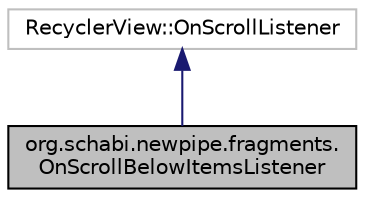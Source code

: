 digraph "org.schabi.newpipe.fragments.OnScrollBelowItemsListener"
{
 // LATEX_PDF_SIZE
  edge [fontname="Helvetica",fontsize="10",labelfontname="Helvetica",labelfontsize="10"];
  node [fontname="Helvetica",fontsize="10",shape=record];
  Node0 [label="org.schabi.newpipe.fragments.\lOnScrollBelowItemsListener",height=0.2,width=0.4,color="black", fillcolor="grey75", style="filled", fontcolor="black",tooltip=" "];
  Node1 -> Node0 [dir="back",color="midnightblue",fontsize="10",style="solid",fontname="Helvetica"];
  Node1 [label="RecyclerView::OnScrollListener",height=0.2,width=0.4,color="grey75", fillcolor="white", style="filled",tooltip=" "];
}
